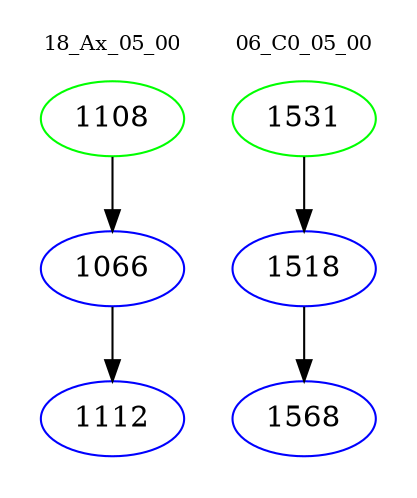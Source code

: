 digraph{
subgraph cluster_0 {
color = white
label = "18_Ax_05_00";
fontsize=10;
T0_1108 [label="1108", color="green"]
T0_1108 -> T0_1066 [color="black"]
T0_1066 [label="1066", color="blue"]
T0_1066 -> T0_1112 [color="black"]
T0_1112 [label="1112", color="blue"]
}
subgraph cluster_1 {
color = white
label = "06_C0_05_00";
fontsize=10;
T1_1531 [label="1531", color="green"]
T1_1531 -> T1_1518 [color="black"]
T1_1518 [label="1518", color="blue"]
T1_1518 -> T1_1568 [color="black"]
T1_1568 [label="1568", color="blue"]
}
}
